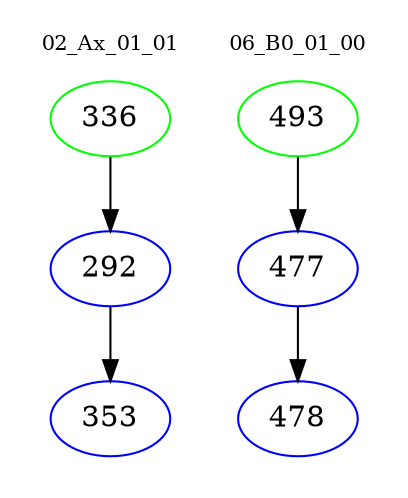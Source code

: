 digraph{
subgraph cluster_0 {
color = white
label = "02_Ax_01_01";
fontsize=10;
T0_336 [label="336", color="green"]
T0_336 -> T0_292 [color="black"]
T0_292 [label="292", color="blue"]
T0_292 -> T0_353 [color="black"]
T0_353 [label="353", color="blue"]
}
subgraph cluster_1 {
color = white
label = "06_B0_01_00";
fontsize=10;
T1_493 [label="493", color="green"]
T1_493 -> T1_477 [color="black"]
T1_477 [label="477", color="blue"]
T1_477 -> T1_478 [color="black"]
T1_478 [label="478", color="blue"]
}
}
